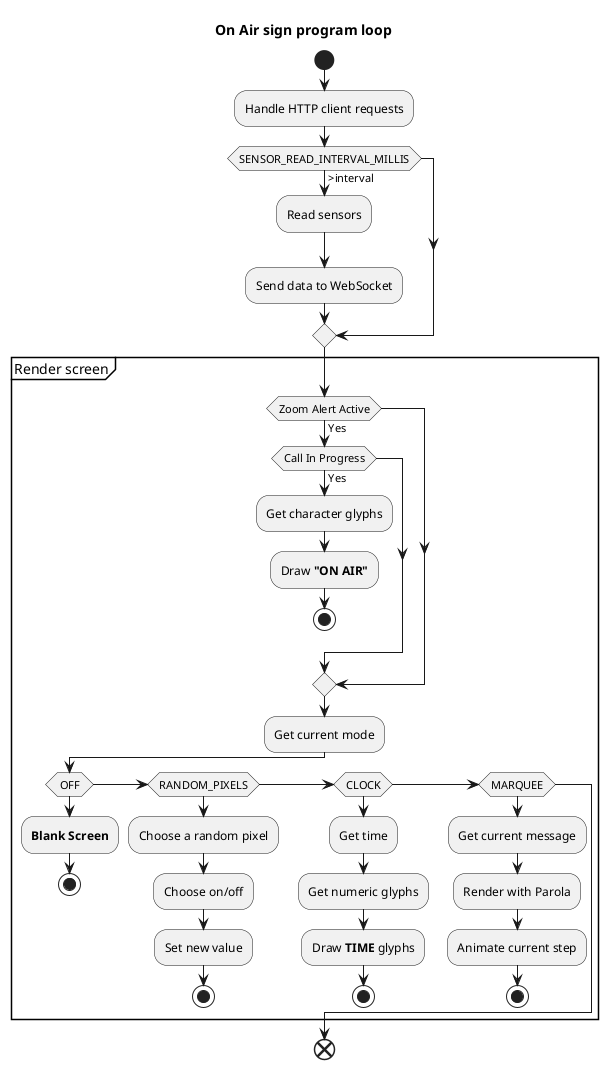 @startuml

title On Air sign program loop



start

:Handle HTTP client requests;

if (SENSOR_READ_INTERVAL_MILLIS) then (>interval)
    :Read sensors;
    :Send data to WebSocket;
endif

partition "Render screen" {

    if (Zoom Alert Active) then(Yes)
        if (Call In Progress) then (Yes)
                :Get character glyphs;
                :Draw **"ON AIR"**;
                stop
            endif
    endif

    :Get current mode;

    if(OFF)
        :**Blank Screen**;
        stop
    elseif(RANDOM_PIXELS)
        :Choose a random pixel;
        :Choose on/off;
        :Set new value;
        stop
    elseif(CLOCK)
        :Get time;
        :Get numeric glyphs;
        :Draw **TIME** glyphs;
        stop
    elseif(MARQUEE)
        :Get current message;
        :Render with Parola;
        :Animate current step;
        stop
    endif
}

end
@enduml